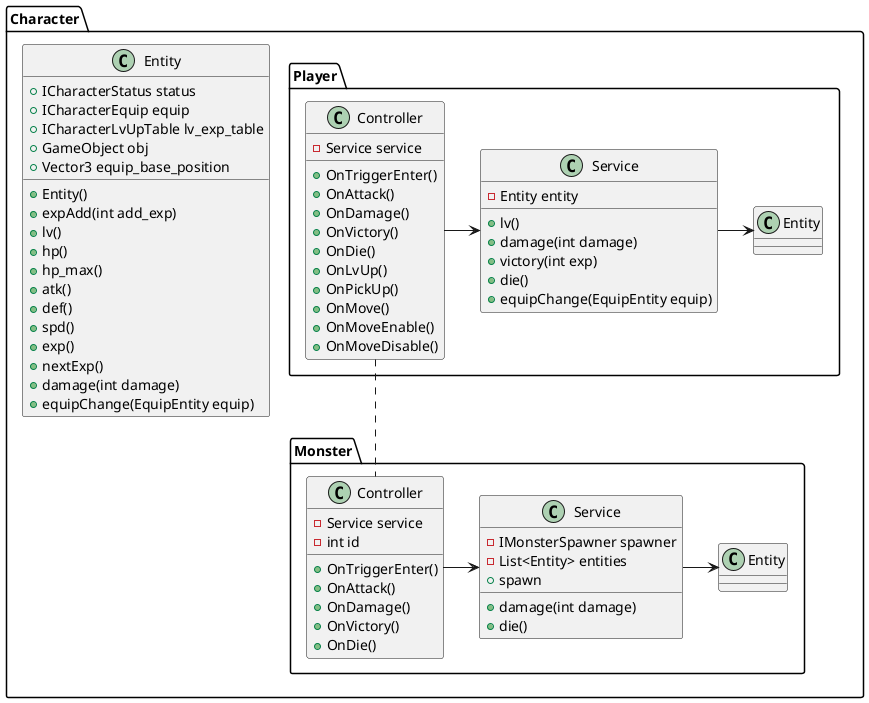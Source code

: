 @startuml

namespace Character {
    class Entity {
        +ICharacterStatus status
        +ICharacterEquip equip
        +ICharacterLvUpTable lv_exp_table
        +GameObject obj
        +Vector3 equip_base_position
        +Entity()
        +expAdd(int add_exp)
        +lv()
        +hp()
        +hp_max()
        +atk()
        +def()
        +spd()
        +exp()
        +nextExp()
        +damage(int damage)
        +equipChange(EquipEntity equip)
    }
}

namespace Character.Player {
    class Controller {
        -Service service
        +OnTriggerEnter()
        +OnAttack()
        +OnDamage()
        +OnVictory()
        +OnDie()
        +OnLvUp()
        +OnPickUp()
        +OnMove()
        +OnMoveEnable()
        +OnMoveDisable()
    }

    class Service {
        -Entity entity
        +lv()
        +damage(int damage)
        +victory(int exp)
        +die()
        +equipChange(EquipEntity equip)
    }

    class Entity {
    }
}

Character.Player.Controller -> Character.Player.Service
Character.Player.Service -> Character.Player.Entity

namespace Character.Monster {
    class Controller {
        -Service service
        -int id
        +OnTriggerEnter()
        +OnAttack()
        +OnDamage()
        +OnVictory()
        +OnDie()
    }

    class Service {
        -IMonsterSpawner spawner
        -List<Entity> entities
        +damage(int damage)
        +die()
        +spawn
    }

    class Entity {
    }
}

Character.Player.Controller..Character.Monster.Controller

Character.Monster.Controller -> Character.Monster.Service
Character.Monster.Service -> Character.Monster.Entity


@enduml